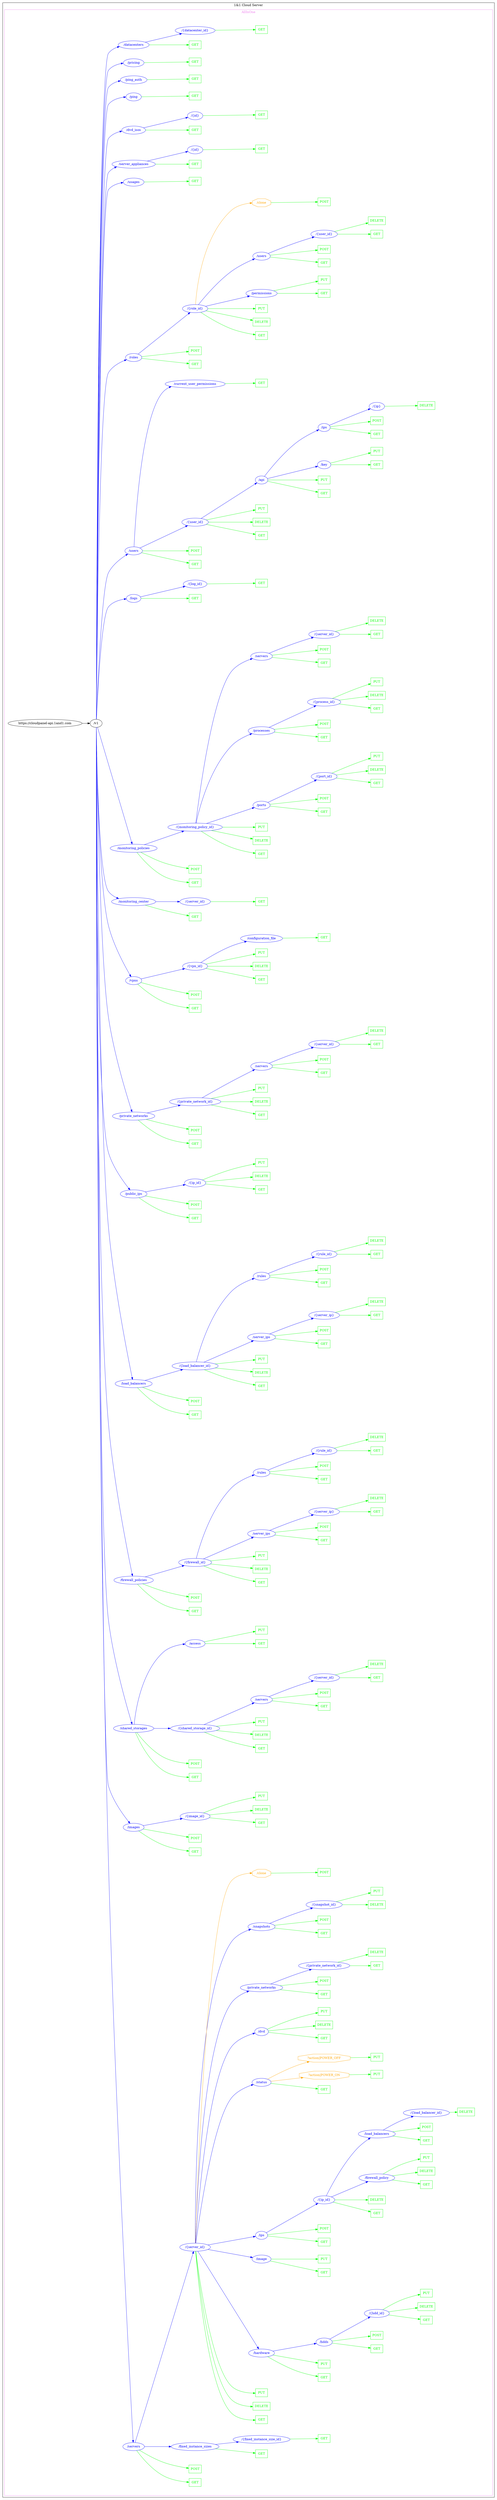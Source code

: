 digraph Cloud_Computing_REST_APIs {
rankdir="LR";
subgraph cluster_0 {
label="1&1 Cloud Server"
color=black
fontcolor=black
subgraph cluster_1 {
label="AllInOne"
color=violet
fontcolor=violet
subgraph cluster_2 {
label=""
color=white
fontcolor=white
node2 [label="https://cloudpanel-api.1and1.com", shape="ellipse", color="black", fontcolor="black"]
node2 -> node3 [color="black", fontcolor="black"]
subgraph cluster_3 {
label=""
color=white
fontcolor=white
node3 [label="/v1", shape="ellipse", color="black", fontcolor="black"]
node3 -> node4 [color="blue", fontcolor="blue"]
subgraph cluster_4 {
label=""
color=white
fontcolor=white
node4 [label="/servers", shape="ellipse", color="blue", fontcolor="blue"]
node4 -> node5 [color="green", fontcolor="green"]
subgraph cluster_5 {
label=""
color=white
fontcolor=white
node5 [label="GET", shape="box", color="green", fontcolor="green"]
}
node4 -> node6 [color="green", fontcolor="green"]
subgraph cluster_6 {
label=""
color=white
fontcolor=white
node6 [label="POST", shape="box", color="green", fontcolor="green"]
}
node4 -> node7 [color="blue", fontcolor="blue"]
subgraph cluster_7 {
label=""
color=white
fontcolor=white
node7 [label="/fixed_instance_sizes", shape="ellipse", color="blue", fontcolor="blue"]
node7 -> node8 [color="green", fontcolor="green"]
subgraph cluster_8 {
label=""
color=white
fontcolor=white
node8 [label="GET", shape="box", color="green", fontcolor="green"]
}
node7 -> node9 [color="blue", fontcolor="blue"]
subgraph cluster_9 {
label=""
color=white
fontcolor=white
node9 [label="/{fixed_instance_size_id}", shape="ellipse", color="blue", fontcolor="blue"]
node9 -> node10 [color="green", fontcolor="green"]
subgraph cluster_10 {
label=""
color=white
fontcolor=white
node10 [label="GET", shape="box", color="green", fontcolor="green"]
}
}
}
node4 -> node11 [color="blue", fontcolor="blue"]
subgraph cluster_11 {
label=""
color=white
fontcolor=white
node11 [label="/{server_id}", shape="ellipse", color="blue", fontcolor="blue"]
node11 -> node12 [color="green", fontcolor="green"]
subgraph cluster_12 {
label=""
color=white
fontcolor=white
node12 [label="GET", shape="box", color="green", fontcolor="green"]
}
node11 -> node13 [color="green", fontcolor="green"]
subgraph cluster_13 {
label=""
color=white
fontcolor=white
node13 [label="DELETE", shape="box", color="green", fontcolor="green"]
}
node11 -> node14 [color="green", fontcolor="green"]
subgraph cluster_14 {
label=""
color=white
fontcolor=white
node14 [label="PUT", shape="box", color="green", fontcolor="green"]
}
node11 -> node15 [color="blue", fontcolor="blue"]
subgraph cluster_15 {
label=""
color=white
fontcolor=white
node15 [label="/hardware", shape="ellipse", color="blue", fontcolor="blue"]
node15 -> node16 [color="green", fontcolor="green"]
subgraph cluster_16 {
label=""
color=white
fontcolor=white
node16 [label="GET", shape="box", color="green", fontcolor="green"]
}
node15 -> node17 [color="green", fontcolor="green"]
subgraph cluster_17 {
label=""
color=white
fontcolor=white
node17 [label="PUT", shape="box", color="green", fontcolor="green"]
}
node15 -> node18 [color="blue", fontcolor="blue"]
subgraph cluster_18 {
label=""
color=white
fontcolor=white
node18 [label="/hdds", shape="ellipse", color="blue", fontcolor="blue"]
node18 -> node19 [color="green", fontcolor="green"]
subgraph cluster_19 {
label=""
color=white
fontcolor=white
node19 [label="GET", shape="box", color="green", fontcolor="green"]
}
node18 -> node20 [color="green", fontcolor="green"]
subgraph cluster_20 {
label=""
color=white
fontcolor=white
node20 [label="POST", shape="box", color="green", fontcolor="green"]
}
node18 -> node21 [color="blue", fontcolor="blue"]
subgraph cluster_21 {
label=""
color=white
fontcolor=white
node21 [label="/{hdd_id}", shape="ellipse", color="blue", fontcolor="blue"]
node21 -> node22 [color="green", fontcolor="green"]
subgraph cluster_22 {
label=""
color=white
fontcolor=white
node22 [label="GET", shape="box", color="green", fontcolor="green"]
}
node21 -> node23 [color="green", fontcolor="green"]
subgraph cluster_23 {
label=""
color=white
fontcolor=white
node23 [label="DELETE", shape="box", color="green", fontcolor="green"]
}
node21 -> node24 [color="green", fontcolor="green"]
subgraph cluster_24 {
label=""
color=white
fontcolor=white
node24 [label="PUT", shape="box", color="green", fontcolor="green"]
}
}
}
}
node11 -> node25 [color="blue", fontcolor="blue"]
subgraph cluster_25 {
label=""
color=white
fontcolor=white
node25 [label="/image", shape="ellipse", color="blue", fontcolor="blue"]
node25 -> node26 [color="green", fontcolor="green"]
subgraph cluster_26 {
label=""
color=white
fontcolor=white
node26 [label="GET", shape="box", color="green", fontcolor="green"]
}
node25 -> node27 [color="green", fontcolor="green"]
subgraph cluster_27 {
label=""
color=white
fontcolor=white
node27 [label="PUT", shape="box", color="green", fontcolor="green"]
}
}
node11 -> node28 [color="blue", fontcolor="blue"]
subgraph cluster_28 {
label=""
color=white
fontcolor=white
node28 [label="/ips", shape="ellipse", color="blue", fontcolor="blue"]
node28 -> node29 [color="green", fontcolor="green"]
subgraph cluster_29 {
label=""
color=white
fontcolor=white
node29 [label="GET", shape="box", color="green", fontcolor="green"]
}
node28 -> node30 [color="green", fontcolor="green"]
subgraph cluster_30 {
label=""
color=white
fontcolor=white
node30 [label="POST", shape="box", color="green", fontcolor="green"]
}
node28 -> node31 [color="blue", fontcolor="blue"]
subgraph cluster_31 {
label=""
color=white
fontcolor=white
node31 [label="/{ip_id}", shape="ellipse", color="blue", fontcolor="blue"]
node31 -> node32 [color="green", fontcolor="green"]
subgraph cluster_32 {
label=""
color=white
fontcolor=white
node32 [label="GET", shape="box", color="green", fontcolor="green"]
}
node31 -> node33 [color="green", fontcolor="green"]
subgraph cluster_33 {
label=""
color=white
fontcolor=white
node33 [label="DELETE", shape="box", color="green", fontcolor="green"]
}
node31 -> node34 [color="blue", fontcolor="blue"]
subgraph cluster_34 {
label=""
color=white
fontcolor=white
node34 [label="/firewall_policy", shape="ellipse", color="blue", fontcolor="blue"]
node34 -> node35 [color="green", fontcolor="green"]
subgraph cluster_35 {
label=""
color=white
fontcolor=white
node35 [label="GET", shape="box", color="green", fontcolor="green"]
}
node34 -> node36 [color="green", fontcolor="green"]
subgraph cluster_36 {
label=""
color=white
fontcolor=white
node36 [label="DELETE", shape="box", color="green", fontcolor="green"]
}
node34 -> node37 [color="green", fontcolor="green"]
subgraph cluster_37 {
label=""
color=white
fontcolor=white
node37 [label="PUT", shape="box", color="green", fontcolor="green"]
}
}
node31 -> node38 [color="blue", fontcolor="blue"]
subgraph cluster_38 {
label=""
color=white
fontcolor=white
node38 [label="/load_balancers", shape="ellipse", color="blue", fontcolor="blue"]
node38 -> node39 [color="green", fontcolor="green"]
subgraph cluster_39 {
label=""
color=white
fontcolor=white
node39 [label="GET", shape="box", color="green", fontcolor="green"]
}
node38 -> node40 [color="green", fontcolor="green"]
subgraph cluster_40 {
label=""
color=white
fontcolor=white
node40 [label="POST", shape="box", color="green", fontcolor="green"]
}
node38 -> node41 [color="blue", fontcolor="blue"]
subgraph cluster_41 {
label=""
color=white
fontcolor=white
node41 [label="/{load_balancer_id}", shape="ellipse", color="blue", fontcolor="blue"]
node41 -> node42 [color="green", fontcolor="green"]
subgraph cluster_42 {
label=""
color=white
fontcolor=white
node42 [label="DELETE", shape="box", color="green", fontcolor="green"]
}
}
}
}
}
node11 -> node43 [color="blue", fontcolor="blue"]
subgraph cluster_43 {
label=""
color=white
fontcolor=white
node43 [label="/status", shape="ellipse", color="blue", fontcolor="blue"]
node43 -> node44 [color="green", fontcolor="green"]
subgraph cluster_44 {
label=""
color=white
fontcolor=white
node44 [label="GET", shape="box", color="green", fontcolor="green"]
}
node43 -> node45 [color="orange", fontcolor="orange"]
subgraph cluster_45 {
label=""
color=white
fontcolor=white
node45 [label="?action|POWER_ON", shape="octagon", color="orange", fontcolor="orange"]
node45 -> node46 [color="green", fontcolor="green"]
subgraph cluster_46 {
label=""
color=white
fontcolor=white
node46 [label="PUT", shape="box", color="green", fontcolor="green"]
}
}
node43 -> node47 [color="orange", fontcolor="orange"]
subgraph cluster_47 {
label=""
color=white
fontcolor=white
node47 [label="?action|POWER_OFF", shape="octagon", color="orange", fontcolor="orange"]
node47 -> node48 [color="green", fontcolor="green"]
subgraph cluster_48 {
label=""
color=white
fontcolor=white
node48 [label="PUT", shape="box", color="green", fontcolor="green"]
}
}
}
node11 -> node49 [color="blue", fontcolor="blue"]
subgraph cluster_49 {
label=""
color=white
fontcolor=white
node49 [label="/dvd", shape="ellipse", color="blue", fontcolor="blue"]
node49 -> node50 [color="green", fontcolor="green"]
subgraph cluster_50 {
label=""
color=white
fontcolor=white
node50 [label="GET", shape="box", color="green", fontcolor="green"]
}
node49 -> node51 [color="green", fontcolor="green"]
subgraph cluster_51 {
label=""
color=white
fontcolor=white
node51 [label="DELETE", shape="box", color="green", fontcolor="green"]
}
node49 -> node52 [color="green", fontcolor="green"]
subgraph cluster_52 {
label=""
color=white
fontcolor=white
node52 [label="PUT", shape="box", color="green", fontcolor="green"]
}
}
node11 -> node53 [color="blue", fontcolor="blue"]
subgraph cluster_53 {
label=""
color=white
fontcolor=white
node53 [label="/private_networks", shape="ellipse", color="blue", fontcolor="blue"]
node53 -> node54 [color="green", fontcolor="green"]
subgraph cluster_54 {
label=""
color=white
fontcolor=white
node54 [label="GET", shape="box", color="green", fontcolor="green"]
}
node53 -> node55 [color="green", fontcolor="green"]
subgraph cluster_55 {
label=""
color=white
fontcolor=white
node55 [label="POST", shape="box", color="green", fontcolor="green"]
}
node53 -> node56 [color="blue", fontcolor="blue"]
subgraph cluster_56 {
label=""
color=white
fontcolor=white
node56 [label="/{private_network_id}", shape="ellipse", color="blue", fontcolor="blue"]
node56 -> node57 [color="green", fontcolor="green"]
subgraph cluster_57 {
label=""
color=white
fontcolor=white
node57 [label="GET", shape="box", color="green", fontcolor="green"]
}
node56 -> node58 [color="green", fontcolor="green"]
subgraph cluster_58 {
label=""
color=white
fontcolor=white
node58 [label="DELETE", shape="box", color="green", fontcolor="green"]
}
}
}
node11 -> node59 [color="blue", fontcolor="blue"]
subgraph cluster_59 {
label=""
color=white
fontcolor=white
node59 [label="/snapshots", shape="ellipse", color="blue", fontcolor="blue"]
node59 -> node60 [color="green", fontcolor="green"]
subgraph cluster_60 {
label=""
color=white
fontcolor=white
node60 [label="GET", shape="box", color="green", fontcolor="green"]
}
node59 -> node61 [color="green", fontcolor="green"]
subgraph cluster_61 {
label=""
color=white
fontcolor=white
node61 [label="POST", shape="box", color="green", fontcolor="green"]
}
node59 -> node62 [color="blue", fontcolor="blue"]
subgraph cluster_62 {
label=""
color=white
fontcolor=white
node62 [label="/{snapshot_id}", shape="ellipse", color="blue", fontcolor="blue"]
node62 -> node63 [color="green", fontcolor="green"]
subgraph cluster_63 {
label=""
color=white
fontcolor=white
node63 [label="DELETE", shape="box", color="green", fontcolor="green"]
}
node62 -> node64 [color="green", fontcolor="green"]
subgraph cluster_64 {
label=""
color=white
fontcolor=white
node64 [label="PUT", shape="box", color="green", fontcolor="green"]
}
}
}
node11 -> node65 [color="orange", fontcolor="orange"]
subgraph cluster_65 {
label=""
color=white
fontcolor=white
node65 [label="/clone", shape="octagon", color="orange", fontcolor="orange"]
node65 -> node66 [color="green", fontcolor="green"]
subgraph cluster_66 {
label=""
color=white
fontcolor=white
node66 [label="POST", shape="box", color="green", fontcolor="green"]
}
}
}
}
node3 -> node67 [color="blue", fontcolor="blue"]
subgraph cluster_67 {
label=""
color=white
fontcolor=white
node67 [label="/images", shape="ellipse", color="blue", fontcolor="blue"]
node67 -> node68 [color="green", fontcolor="green"]
subgraph cluster_68 {
label=""
color=white
fontcolor=white
node68 [label="GET", shape="box", color="green", fontcolor="green"]
}
node67 -> node69 [color="green", fontcolor="green"]
subgraph cluster_69 {
label=""
color=white
fontcolor=white
node69 [label="POST", shape="box", color="green", fontcolor="green"]
}
node67 -> node70 [color="blue", fontcolor="blue"]
subgraph cluster_70 {
label=""
color=white
fontcolor=white
node70 [label="/{image_id}", shape="ellipse", color="blue", fontcolor="blue"]
node70 -> node71 [color="green", fontcolor="green"]
subgraph cluster_71 {
label=""
color=white
fontcolor=white
node71 [label="GET", shape="box", color="green", fontcolor="green"]
}
node70 -> node72 [color="green", fontcolor="green"]
subgraph cluster_72 {
label=""
color=white
fontcolor=white
node72 [label="DELETE", shape="box", color="green", fontcolor="green"]
}
node70 -> node73 [color="green", fontcolor="green"]
subgraph cluster_73 {
label=""
color=white
fontcolor=white
node73 [label="PUT", shape="box", color="green", fontcolor="green"]
}
}
}
node3 -> node74 [color="blue", fontcolor="blue"]
subgraph cluster_74 {
label=""
color=white
fontcolor=white
node74 [label="/shared_storages", shape="ellipse", color="blue", fontcolor="blue"]
node74 -> node75 [color="green", fontcolor="green"]
subgraph cluster_75 {
label=""
color=white
fontcolor=white
node75 [label="GET", shape="box", color="green", fontcolor="green"]
}
node74 -> node76 [color="green", fontcolor="green"]
subgraph cluster_76 {
label=""
color=white
fontcolor=white
node76 [label="POST", shape="box", color="green", fontcolor="green"]
}
node74 -> node77 [color="blue", fontcolor="blue"]
subgraph cluster_77 {
label=""
color=white
fontcolor=white
node77 [label="/{shared_storage_id}", shape="ellipse", color="blue", fontcolor="blue"]
node77 -> node78 [color="green", fontcolor="green"]
subgraph cluster_78 {
label=""
color=white
fontcolor=white
node78 [label="GET", shape="box", color="green", fontcolor="green"]
}
node77 -> node79 [color="green", fontcolor="green"]
subgraph cluster_79 {
label=""
color=white
fontcolor=white
node79 [label="DELETE", shape="box", color="green", fontcolor="green"]
}
node77 -> node80 [color="green", fontcolor="green"]
subgraph cluster_80 {
label=""
color=white
fontcolor=white
node80 [label="PUT", shape="box", color="green", fontcolor="green"]
}
node77 -> node81 [color="blue", fontcolor="blue"]
subgraph cluster_81 {
label=""
color=white
fontcolor=white
node81 [label="/servers", shape="ellipse", color="blue", fontcolor="blue"]
node81 -> node82 [color="green", fontcolor="green"]
subgraph cluster_82 {
label=""
color=white
fontcolor=white
node82 [label="GET", shape="box", color="green", fontcolor="green"]
}
node81 -> node83 [color="green", fontcolor="green"]
subgraph cluster_83 {
label=""
color=white
fontcolor=white
node83 [label="POST", shape="box", color="green", fontcolor="green"]
}
node81 -> node84 [color="blue", fontcolor="blue"]
subgraph cluster_84 {
label=""
color=white
fontcolor=white
node84 [label="/{server_id}", shape="ellipse", color="blue", fontcolor="blue"]
node84 -> node85 [color="green", fontcolor="green"]
subgraph cluster_85 {
label=""
color=white
fontcolor=white
node85 [label="GET", shape="box", color="green", fontcolor="green"]
}
node84 -> node86 [color="green", fontcolor="green"]
subgraph cluster_86 {
label=""
color=white
fontcolor=white
node86 [label="DELETE", shape="box", color="green", fontcolor="green"]
}
}
}
}
node74 -> node87 [color="blue", fontcolor="blue"]
subgraph cluster_87 {
label=""
color=white
fontcolor=white
node87 [label="/access", shape="ellipse", color="blue", fontcolor="blue"]
node87 -> node88 [color="green", fontcolor="green"]
subgraph cluster_88 {
label=""
color=white
fontcolor=white
node88 [label="GET", shape="box", color="green", fontcolor="green"]
}
node87 -> node89 [color="green", fontcolor="green"]
subgraph cluster_89 {
label=""
color=white
fontcolor=white
node89 [label="PUT", shape="box", color="green", fontcolor="green"]
}
}
}
node3 -> node90 [color="blue", fontcolor="blue"]
subgraph cluster_90 {
label=""
color=white
fontcolor=white
node90 [label="/firewall_policies", shape="ellipse", color="blue", fontcolor="blue"]
node90 -> node91 [color="green", fontcolor="green"]
subgraph cluster_91 {
label=""
color=white
fontcolor=white
node91 [label="GET", shape="box", color="green", fontcolor="green"]
}
node90 -> node92 [color="green", fontcolor="green"]
subgraph cluster_92 {
label=""
color=white
fontcolor=white
node92 [label="POST", shape="box", color="green", fontcolor="green"]
}
node90 -> node93 [color="blue", fontcolor="blue"]
subgraph cluster_93 {
label=""
color=white
fontcolor=white
node93 [label="/{firewall_id}", shape="ellipse", color="blue", fontcolor="blue"]
node93 -> node94 [color="green", fontcolor="green"]
subgraph cluster_94 {
label=""
color=white
fontcolor=white
node94 [label="GET", shape="box", color="green", fontcolor="green"]
}
node93 -> node95 [color="green", fontcolor="green"]
subgraph cluster_95 {
label=""
color=white
fontcolor=white
node95 [label="DELETE", shape="box", color="green", fontcolor="green"]
}
node93 -> node96 [color="green", fontcolor="green"]
subgraph cluster_96 {
label=""
color=white
fontcolor=white
node96 [label="PUT", shape="box", color="green", fontcolor="green"]
}
node93 -> node97 [color="blue", fontcolor="blue"]
subgraph cluster_97 {
label=""
color=white
fontcolor=white
node97 [label="/server_ips", shape="ellipse", color="blue", fontcolor="blue"]
node97 -> node98 [color="green", fontcolor="green"]
subgraph cluster_98 {
label=""
color=white
fontcolor=white
node98 [label="GET", shape="box", color="green", fontcolor="green"]
}
node97 -> node99 [color="green", fontcolor="green"]
subgraph cluster_99 {
label=""
color=white
fontcolor=white
node99 [label="POST", shape="box", color="green", fontcolor="green"]
}
node97 -> node100 [color="blue", fontcolor="blue"]
subgraph cluster_100 {
label=""
color=white
fontcolor=white
node100 [label="/{server_ip}", shape="ellipse", color="blue", fontcolor="blue"]
node100 -> node101 [color="green", fontcolor="green"]
subgraph cluster_101 {
label=""
color=white
fontcolor=white
node101 [label="GET", shape="box", color="green", fontcolor="green"]
}
node100 -> node102 [color="green", fontcolor="green"]
subgraph cluster_102 {
label=""
color=white
fontcolor=white
node102 [label="DELETE", shape="box", color="green", fontcolor="green"]
}
}
}
node93 -> node103 [color="blue", fontcolor="blue"]
subgraph cluster_103 {
label=""
color=white
fontcolor=white
node103 [label="/rules", shape="ellipse", color="blue", fontcolor="blue"]
node103 -> node104 [color="green", fontcolor="green"]
subgraph cluster_104 {
label=""
color=white
fontcolor=white
node104 [label="GET", shape="box", color="green", fontcolor="green"]
}
node103 -> node105 [color="green", fontcolor="green"]
subgraph cluster_105 {
label=""
color=white
fontcolor=white
node105 [label="POST", shape="box", color="green", fontcolor="green"]
}
node103 -> node106 [color="blue", fontcolor="blue"]
subgraph cluster_106 {
label=""
color=white
fontcolor=white
node106 [label="/{rule_id}", shape="ellipse", color="blue", fontcolor="blue"]
node106 -> node107 [color="green", fontcolor="green"]
subgraph cluster_107 {
label=""
color=white
fontcolor=white
node107 [label="GET", shape="box", color="green", fontcolor="green"]
}
node106 -> node108 [color="green", fontcolor="green"]
subgraph cluster_108 {
label=""
color=white
fontcolor=white
node108 [label="DELETE", shape="box", color="green", fontcolor="green"]
}
}
}
}
}
node3 -> node109 [color="blue", fontcolor="blue"]
subgraph cluster_109 {
label=""
color=white
fontcolor=white
node109 [label="/load_balancers", shape="ellipse", color="blue", fontcolor="blue"]
node109 -> node110 [color="green", fontcolor="green"]
subgraph cluster_110 {
label=""
color=white
fontcolor=white
node110 [label="GET", shape="box", color="green", fontcolor="green"]
}
node109 -> node111 [color="green", fontcolor="green"]
subgraph cluster_111 {
label=""
color=white
fontcolor=white
node111 [label="POST", shape="box", color="green", fontcolor="green"]
}
node109 -> node112 [color="blue", fontcolor="blue"]
subgraph cluster_112 {
label=""
color=white
fontcolor=white
node112 [label="/{load_balancer_id}", shape="ellipse", color="blue", fontcolor="blue"]
node112 -> node113 [color="green", fontcolor="green"]
subgraph cluster_113 {
label=""
color=white
fontcolor=white
node113 [label="GET", shape="box", color="green", fontcolor="green"]
}
node112 -> node114 [color="green", fontcolor="green"]
subgraph cluster_114 {
label=""
color=white
fontcolor=white
node114 [label="DELETE", shape="box", color="green", fontcolor="green"]
}
node112 -> node115 [color="green", fontcolor="green"]
subgraph cluster_115 {
label=""
color=white
fontcolor=white
node115 [label="PUT", shape="box", color="green", fontcolor="green"]
}
node112 -> node116 [color="blue", fontcolor="blue"]
subgraph cluster_116 {
label=""
color=white
fontcolor=white
node116 [label="/server_ips", shape="ellipse", color="blue", fontcolor="blue"]
node116 -> node117 [color="green", fontcolor="green"]
subgraph cluster_117 {
label=""
color=white
fontcolor=white
node117 [label="GET", shape="box", color="green", fontcolor="green"]
}
node116 -> node118 [color="green", fontcolor="green"]
subgraph cluster_118 {
label=""
color=white
fontcolor=white
node118 [label="POST", shape="box", color="green", fontcolor="green"]
}
node116 -> node119 [color="blue", fontcolor="blue"]
subgraph cluster_119 {
label=""
color=white
fontcolor=white
node119 [label="/{server_ip}", shape="ellipse", color="blue", fontcolor="blue"]
node119 -> node120 [color="green", fontcolor="green"]
subgraph cluster_120 {
label=""
color=white
fontcolor=white
node120 [label="GET", shape="box", color="green", fontcolor="green"]
}
node119 -> node121 [color="green", fontcolor="green"]
subgraph cluster_121 {
label=""
color=white
fontcolor=white
node121 [label="DELETE", shape="box", color="green", fontcolor="green"]
}
}
}
node112 -> node122 [color="blue", fontcolor="blue"]
subgraph cluster_122 {
label=""
color=white
fontcolor=white
node122 [label="/rules", shape="ellipse", color="blue", fontcolor="blue"]
node122 -> node123 [color="green", fontcolor="green"]
subgraph cluster_123 {
label=""
color=white
fontcolor=white
node123 [label="GET", shape="box", color="green", fontcolor="green"]
}
node122 -> node124 [color="green", fontcolor="green"]
subgraph cluster_124 {
label=""
color=white
fontcolor=white
node124 [label="POST", shape="box", color="green", fontcolor="green"]
}
node122 -> node125 [color="blue", fontcolor="blue"]
subgraph cluster_125 {
label=""
color=white
fontcolor=white
node125 [label="/{rule_id}", shape="ellipse", color="blue", fontcolor="blue"]
node125 -> node126 [color="green", fontcolor="green"]
subgraph cluster_126 {
label=""
color=white
fontcolor=white
node126 [label="GET", shape="box", color="green", fontcolor="green"]
}
node125 -> node127 [color="green", fontcolor="green"]
subgraph cluster_127 {
label=""
color=white
fontcolor=white
node127 [label="DELETE", shape="box", color="green", fontcolor="green"]
}
}
}
}
}
node3 -> node128 [color="blue", fontcolor="blue"]
subgraph cluster_128 {
label=""
color=white
fontcolor=white
node128 [label="/public_ips", shape="ellipse", color="blue", fontcolor="blue"]
node128 -> node129 [color="green", fontcolor="green"]
subgraph cluster_129 {
label=""
color=white
fontcolor=white
node129 [label="GET", shape="box", color="green", fontcolor="green"]
}
node128 -> node130 [color="green", fontcolor="green"]
subgraph cluster_130 {
label=""
color=white
fontcolor=white
node130 [label="POST", shape="box", color="green", fontcolor="green"]
}
node128 -> node131 [color="blue", fontcolor="blue"]
subgraph cluster_131 {
label=""
color=white
fontcolor=white
node131 [label="/{ip_id}", shape="ellipse", color="blue", fontcolor="blue"]
node131 -> node132 [color="green", fontcolor="green"]
subgraph cluster_132 {
label=""
color=white
fontcolor=white
node132 [label="GET", shape="box", color="green", fontcolor="green"]
}
node131 -> node133 [color="green", fontcolor="green"]
subgraph cluster_133 {
label=""
color=white
fontcolor=white
node133 [label="DELETE", shape="box", color="green", fontcolor="green"]
}
node131 -> node134 [color="green", fontcolor="green"]
subgraph cluster_134 {
label=""
color=white
fontcolor=white
node134 [label="PUT", shape="box", color="green", fontcolor="green"]
}
}
}
node3 -> node135 [color="blue", fontcolor="blue"]
subgraph cluster_135 {
label=""
color=white
fontcolor=white
node135 [label="/private_networks", shape="ellipse", color="blue", fontcolor="blue"]
node135 -> node136 [color="green", fontcolor="green"]
subgraph cluster_136 {
label=""
color=white
fontcolor=white
node136 [label="GET", shape="box", color="green", fontcolor="green"]
}
node135 -> node137 [color="green", fontcolor="green"]
subgraph cluster_137 {
label=""
color=white
fontcolor=white
node137 [label="POST", shape="box", color="green", fontcolor="green"]
}
node135 -> node138 [color="blue", fontcolor="blue"]
subgraph cluster_138 {
label=""
color=white
fontcolor=white
node138 [label="/{private_network_id}", shape="ellipse", color="blue", fontcolor="blue"]
node138 -> node139 [color="green", fontcolor="green"]
subgraph cluster_139 {
label=""
color=white
fontcolor=white
node139 [label="GET", shape="box", color="green", fontcolor="green"]
}
node138 -> node140 [color="green", fontcolor="green"]
subgraph cluster_140 {
label=""
color=white
fontcolor=white
node140 [label="DELETE", shape="box", color="green", fontcolor="green"]
}
node138 -> node141 [color="green", fontcolor="green"]
subgraph cluster_141 {
label=""
color=white
fontcolor=white
node141 [label="PUT", shape="box", color="green", fontcolor="green"]
}
node138 -> node142 [color="blue", fontcolor="blue"]
subgraph cluster_142 {
label=""
color=white
fontcolor=white
node142 [label="/servers", shape="ellipse", color="blue", fontcolor="blue"]
node142 -> node143 [color="green", fontcolor="green"]
subgraph cluster_143 {
label=""
color=white
fontcolor=white
node143 [label="GET", shape="box", color="green", fontcolor="green"]
}
node142 -> node144 [color="green", fontcolor="green"]
subgraph cluster_144 {
label=""
color=white
fontcolor=white
node144 [label="POST", shape="box", color="green", fontcolor="green"]
}
node142 -> node145 [color="blue", fontcolor="blue"]
subgraph cluster_145 {
label=""
color=white
fontcolor=white
node145 [label="/{server_id}", shape="ellipse", color="blue", fontcolor="blue"]
node145 -> node146 [color="green", fontcolor="green"]
subgraph cluster_146 {
label=""
color=white
fontcolor=white
node146 [label="GET", shape="box", color="green", fontcolor="green"]
}
node145 -> node147 [color="green", fontcolor="green"]
subgraph cluster_147 {
label=""
color=white
fontcolor=white
node147 [label="DELETE", shape="box", color="green", fontcolor="green"]
}
}
}
}
}
node3 -> node148 [color="blue", fontcolor="blue"]
subgraph cluster_148 {
label=""
color=white
fontcolor=white
node148 [label="/vpns", shape="ellipse", color="blue", fontcolor="blue"]
node148 -> node149 [color="green", fontcolor="green"]
subgraph cluster_149 {
label=""
color=white
fontcolor=white
node149 [label="GET", shape="box", color="green", fontcolor="green"]
}
node148 -> node150 [color="green", fontcolor="green"]
subgraph cluster_150 {
label=""
color=white
fontcolor=white
node150 [label="POST", shape="box", color="green", fontcolor="green"]
}
node148 -> node151 [color="blue", fontcolor="blue"]
subgraph cluster_151 {
label=""
color=white
fontcolor=white
node151 [label="/{vpn_id}", shape="ellipse", color="blue", fontcolor="blue"]
node151 -> node152 [color="green", fontcolor="green"]
subgraph cluster_152 {
label=""
color=white
fontcolor=white
node152 [label="GET", shape="box", color="green", fontcolor="green"]
}
node151 -> node153 [color="green", fontcolor="green"]
subgraph cluster_153 {
label=""
color=white
fontcolor=white
node153 [label="DELETE", shape="box", color="green", fontcolor="green"]
}
node151 -> node154 [color="green", fontcolor="green"]
subgraph cluster_154 {
label=""
color=white
fontcolor=white
node154 [label="PUT", shape="box", color="green", fontcolor="green"]
}
node151 -> node155 [color="blue", fontcolor="blue"]
subgraph cluster_155 {
label=""
color=white
fontcolor=white
node155 [label="/configuration_file", shape="ellipse", color="blue", fontcolor="blue"]
node155 -> node156 [color="green", fontcolor="green"]
subgraph cluster_156 {
label=""
color=white
fontcolor=white
node156 [label="GET", shape="box", color="green", fontcolor="green"]
}
}
}
}
node3 -> node157 [color="blue", fontcolor="blue"]
subgraph cluster_157 {
label=""
color=white
fontcolor=white
node157 [label="/monitoring_center", shape="ellipse", color="blue", fontcolor="blue"]
node157 -> node158 [color="green", fontcolor="green"]
subgraph cluster_158 {
label=""
color=white
fontcolor=white
node158 [label="GET", shape="box", color="green", fontcolor="green"]
}
node157 -> node159 [color="blue", fontcolor="blue"]
subgraph cluster_159 {
label=""
color=white
fontcolor=white
node159 [label="/{server_id}", shape="ellipse", color="blue", fontcolor="blue"]
node159 -> node160 [color="green", fontcolor="green"]
subgraph cluster_160 {
label=""
color=white
fontcolor=white
node160 [label="GET", shape="box", color="green", fontcolor="green"]
}
}
}
node3 -> node161 [color="blue", fontcolor="blue"]
subgraph cluster_161 {
label=""
color=white
fontcolor=white
node161 [label="/monitoring_policies", shape="ellipse", color="blue", fontcolor="blue"]
node161 -> node162 [color="green", fontcolor="green"]
subgraph cluster_162 {
label=""
color=white
fontcolor=white
node162 [label="GET", shape="box", color="green", fontcolor="green"]
}
node161 -> node163 [color="green", fontcolor="green"]
subgraph cluster_163 {
label=""
color=white
fontcolor=white
node163 [label="POST", shape="box", color="green", fontcolor="green"]
}
node161 -> node164 [color="blue", fontcolor="blue"]
subgraph cluster_164 {
label=""
color=white
fontcolor=white
node164 [label="/{monitoring_policy_id}", shape="ellipse", color="blue", fontcolor="blue"]
node164 -> node165 [color="green", fontcolor="green"]
subgraph cluster_165 {
label=""
color=white
fontcolor=white
node165 [label="GET", shape="box", color="green", fontcolor="green"]
}
node164 -> node166 [color="green", fontcolor="green"]
subgraph cluster_166 {
label=""
color=white
fontcolor=white
node166 [label="DELETE", shape="box", color="green", fontcolor="green"]
}
node164 -> node167 [color="green", fontcolor="green"]
subgraph cluster_167 {
label=""
color=white
fontcolor=white
node167 [label="PUT", shape="box", color="green", fontcolor="green"]
}
node164 -> node168 [color="blue", fontcolor="blue"]
subgraph cluster_168 {
label=""
color=white
fontcolor=white
node168 [label="/ports", shape="ellipse", color="blue", fontcolor="blue"]
node168 -> node169 [color="green", fontcolor="green"]
subgraph cluster_169 {
label=""
color=white
fontcolor=white
node169 [label="GET", shape="box", color="green", fontcolor="green"]
}
node168 -> node170 [color="green", fontcolor="green"]
subgraph cluster_170 {
label=""
color=white
fontcolor=white
node170 [label="POST", shape="box", color="green", fontcolor="green"]
}
node168 -> node171 [color="blue", fontcolor="blue"]
subgraph cluster_171 {
label=""
color=white
fontcolor=white
node171 [label="/{port_id}", shape="ellipse", color="blue", fontcolor="blue"]
node171 -> node172 [color="green", fontcolor="green"]
subgraph cluster_172 {
label=""
color=white
fontcolor=white
node172 [label="GET", shape="box", color="green", fontcolor="green"]
}
node171 -> node173 [color="green", fontcolor="green"]
subgraph cluster_173 {
label=""
color=white
fontcolor=white
node173 [label="DELETE", shape="box", color="green", fontcolor="green"]
}
node171 -> node174 [color="green", fontcolor="green"]
subgraph cluster_174 {
label=""
color=white
fontcolor=white
node174 [label="PUT", shape="box", color="green", fontcolor="green"]
}
}
}
node164 -> node175 [color="blue", fontcolor="blue"]
subgraph cluster_175 {
label=""
color=white
fontcolor=white
node175 [label="/processes", shape="ellipse", color="blue", fontcolor="blue"]
node175 -> node176 [color="green", fontcolor="green"]
subgraph cluster_176 {
label=""
color=white
fontcolor=white
node176 [label="GET", shape="box", color="green", fontcolor="green"]
}
node175 -> node177 [color="green", fontcolor="green"]
subgraph cluster_177 {
label=""
color=white
fontcolor=white
node177 [label="POST", shape="box", color="green", fontcolor="green"]
}
node175 -> node178 [color="blue", fontcolor="blue"]
subgraph cluster_178 {
label=""
color=white
fontcolor=white
node178 [label="/{process_id}", shape="ellipse", color="blue", fontcolor="blue"]
node178 -> node179 [color="green", fontcolor="green"]
subgraph cluster_179 {
label=""
color=white
fontcolor=white
node179 [label="GET", shape="box", color="green", fontcolor="green"]
}
node178 -> node180 [color="green", fontcolor="green"]
subgraph cluster_180 {
label=""
color=white
fontcolor=white
node180 [label="DELETE", shape="box", color="green", fontcolor="green"]
}
node178 -> node181 [color="green", fontcolor="green"]
subgraph cluster_181 {
label=""
color=white
fontcolor=white
node181 [label="PUT", shape="box", color="green", fontcolor="green"]
}
}
}
node164 -> node182 [color="blue", fontcolor="blue"]
subgraph cluster_182 {
label=""
color=white
fontcolor=white
node182 [label="/servers", shape="ellipse", color="blue", fontcolor="blue"]
node182 -> node183 [color="green", fontcolor="green"]
subgraph cluster_183 {
label=""
color=white
fontcolor=white
node183 [label="GET", shape="box", color="green", fontcolor="green"]
}
node182 -> node184 [color="green", fontcolor="green"]
subgraph cluster_184 {
label=""
color=white
fontcolor=white
node184 [label="POST", shape="box", color="green", fontcolor="green"]
}
node182 -> node185 [color="blue", fontcolor="blue"]
subgraph cluster_185 {
label=""
color=white
fontcolor=white
node185 [label="/{server_id}", shape="ellipse", color="blue", fontcolor="blue"]
node185 -> node186 [color="green", fontcolor="green"]
subgraph cluster_186 {
label=""
color=white
fontcolor=white
node186 [label="GET", shape="box", color="green", fontcolor="green"]
}
node185 -> node187 [color="green", fontcolor="green"]
subgraph cluster_187 {
label=""
color=white
fontcolor=white
node187 [label="DELETE", shape="box", color="green", fontcolor="green"]
}
}
}
}
}
node3 -> node188 [color="blue", fontcolor="blue"]
subgraph cluster_188 {
label=""
color=white
fontcolor=white
node188 [label="/logs", shape="ellipse", color="blue", fontcolor="blue"]
node188 -> node189 [color="green", fontcolor="green"]
subgraph cluster_189 {
label=""
color=white
fontcolor=white
node189 [label="GET", shape="box", color="green", fontcolor="green"]
}
node188 -> node190 [color="blue", fontcolor="blue"]
subgraph cluster_190 {
label=""
color=white
fontcolor=white
node190 [label="/{log_id}", shape="ellipse", color="blue", fontcolor="blue"]
node190 -> node191 [color="green", fontcolor="green"]
subgraph cluster_191 {
label=""
color=white
fontcolor=white
node191 [label="GET", shape="box", color="green", fontcolor="green"]
}
}
}
node3 -> node192 [color="blue", fontcolor="blue"]
subgraph cluster_192 {
label=""
color=white
fontcolor=white
node192 [label="/users", shape="ellipse", color="blue", fontcolor="blue"]
node192 -> node193 [color="green", fontcolor="green"]
subgraph cluster_193 {
label=""
color=white
fontcolor=white
node193 [label="GET", shape="box", color="green", fontcolor="green"]
}
node192 -> node194 [color="green", fontcolor="green"]
subgraph cluster_194 {
label=""
color=white
fontcolor=white
node194 [label="POST", shape="box", color="green", fontcolor="green"]
}
node192 -> node195 [color="blue", fontcolor="blue"]
subgraph cluster_195 {
label=""
color=white
fontcolor=white
node195 [label="/{user_id}", shape="ellipse", color="blue", fontcolor="blue"]
node195 -> node196 [color="green", fontcolor="green"]
subgraph cluster_196 {
label=""
color=white
fontcolor=white
node196 [label="GET", shape="box", color="green", fontcolor="green"]
}
node195 -> node197 [color="green", fontcolor="green"]
subgraph cluster_197 {
label=""
color=white
fontcolor=white
node197 [label="DELETE", shape="box", color="green", fontcolor="green"]
}
node195 -> node198 [color="green", fontcolor="green"]
subgraph cluster_198 {
label=""
color=white
fontcolor=white
node198 [label="PUT", shape="box", color="green", fontcolor="green"]
}
node195 -> node199 [color="blue", fontcolor="blue"]
subgraph cluster_199 {
label=""
color=white
fontcolor=white
node199 [label="/api", shape="ellipse", color="blue", fontcolor="blue"]
node199 -> node200 [color="green", fontcolor="green"]
subgraph cluster_200 {
label=""
color=white
fontcolor=white
node200 [label="GET", shape="box", color="green", fontcolor="green"]
}
node199 -> node201 [color="green", fontcolor="green"]
subgraph cluster_201 {
label=""
color=white
fontcolor=white
node201 [label="PUT", shape="box", color="green", fontcolor="green"]
}
node199 -> node202 [color="blue", fontcolor="blue"]
subgraph cluster_202 {
label=""
color=white
fontcolor=white
node202 [label="/key", shape="ellipse", color="blue", fontcolor="blue"]
node202 -> node203 [color="green", fontcolor="green"]
subgraph cluster_203 {
label=""
color=white
fontcolor=white
node203 [label="GET", shape="box", color="green", fontcolor="green"]
}
node202 -> node204 [color="green", fontcolor="green"]
subgraph cluster_204 {
label=""
color=white
fontcolor=white
node204 [label="PUT", shape="box", color="green", fontcolor="green"]
}
}
node199 -> node205 [color="blue", fontcolor="blue"]
subgraph cluster_205 {
label=""
color=white
fontcolor=white
node205 [label="/ips", shape="ellipse", color="blue", fontcolor="blue"]
node205 -> node206 [color="green", fontcolor="green"]
subgraph cluster_206 {
label=""
color=white
fontcolor=white
node206 [label="GET", shape="box", color="green", fontcolor="green"]
}
node205 -> node207 [color="green", fontcolor="green"]
subgraph cluster_207 {
label=""
color=white
fontcolor=white
node207 [label="POST", shape="box", color="green", fontcolor="green"]
}
node205 -> node208 [color="blue", fontcolor="blue"]
subgraph cluster_208 {
label=""
color=white
fontcolor=white
node208 [label="/{ip}", shape="ellipse", color="blue", fontcolor="blue"]
node208 -> node209 [color="green", fontcolor="green"]
subgraph cluster_209 {
label=""
color=white
fontcolor=white
node209 [label="DELETE", shape="box", color="green", fontcolor="green"]
}
}
}
}
}
node192 -> node210 [color="blue", fontcolor="blue"]
subgraph cluster_210 {
label=""
color=white
fontcolor=white
node210 [label="/current_user_permissions", shape="ellipse", color="blue", fontcolor="blue"]
node210 -> node211 [color="green", fontcolor="green"]
subgraph cluster_211 {
label=""
color=white
fontcolor=white
node211 [label="GET", shape="box", color="green", fontcolor="green"]
}
}
}
node3 -> node212 [color="blue", fontcolor="blue"]
subgraph cluster_212 {
label=""
color=white
fontcolor=white
node212 [label="/roles", shape="ellipse", color="blue", fontcolor="blue"]
node212 -> node213 [color="green", fontcolor="green"]
subgraph cluster_213 {
label=""
color=white
fontcolor=white
node213 [label="GET", shape="box", color="green", fontcolor="green"]
}
node212 -> node214 [color="green", fontcolor="green"]
subgraph cluster_214 {
label=""
color=white
fontcolor=white
node214 [label="POST", shape="box", color="green", fontcolor="green"]
}
node212 -> node215 [color="blue", fontcolor="blue"]
subgraph cluster_215 {
label=""
color=white
fontcolor=white
node215 [label="/{role_id}", shape="ellipse", color="blue", fontcolor="blue"]
node215 -> node216 [color="green", fontcolor="green"]
subgraph cluster_216 {
label=""
color=white
fontcolor=white
node216 [label="GET", shape="box", color="green", fontcolor="green"]
}
node215 -> node217 [color="green", fontcolor="green"]
subgraph cluster_217 {
label=""
color=white
fontcolor=white
node217 [label="DELETE", shape="box", color="green", fontcolor="green"]
}
node215 -> node218 [color="green", fontcolor="green"]
subgraph cluster_218 {
label=""
color=white
fontcolor=white
node218 [label="PUT", shape="box", color="green", fontcolor="green"]
}
node215 -> node219 [color="blue", fontcolor="blue"]
subgraph cluster_219 {
label=""
color=white
fontcolor=white
node219 [label="/permissions", shape="ellipse", color="blue", fontcolor="blue"]
node219 -> node220 [color="green", fontcolor="green"]
subgraph cluster_220 {
label=""
color=white
fontcolor=white
node220 [label="GET", shape="box", color="green", fontcolor="green"]
}
node219 -> node221 [color="green", fontcolor="green"]
subgraph cluster_221 {
label=""
color=white
fontcolor=white
node221 [label="PUT", shape="box", color="green", fontcolor="green"]
}
}
node215 -> node222 [color="blue", fontcolor="blue"]
subgraph cluster_222 {
label=""
color=white
fontcolor=white
node222 [label="/users", shape="ellipse", color="blue", fontcolor="blue"]
node222 -> node223 [color="green", fontcolor="green"]
subgraph cluster_223 {
label=""
color=white
fontcolor=white
node223 [label="GET", shape="box", color="green", fontcolor="green"]
}
node222 -> node224 [color="green", fontcolor="green"]
subgraph cluster_224 {
label=""
color=white
fontcolor=white
node224 [label="POST", shape="box", color="green", fontcolor="green"]
}
node222 -> node225 [color="blue", fontcolor="blue"]
subgraph cluster_225 {
label=""
color=white
fontcolor=white
node225 [label="/{user_id}", shape="ellipse", color="blue", fontcolor="blue"]
node225 -> node226 [color="green", fontcolor="green"]
subgraph cluster_226 {
label=""
color=white
fontcolor=white
node226 [label="GET", shape="box", color="green", fontcolor="green"]
}
node225 -> node227 [color="green", fontcolor="green"]
subgraph cluster_227 {
label=""
color=white
fontcolor=white
node227 [label="DELETE", shape="box", color="green", fontcolor="green"]
}
}
}
node215 -> node228 [color="orange", fontcolor="orange"]
subgraph cluster_228 {
label=""
color=white
fontcolor=white
node228 [label="/clone", shape="octagon", color="orange", fontcolor="orange"]
node228 -> node229 [color="green", fontcolor="green"]
subgraph cluster_229 {
label=""
color=white
fontcolor=white
node229 [label="POST", shape="box", color="green", fontcolor="green"]
}
}
}
}
node3 -> node230 [color="blue", fontcolor="blue"]
subgraph cluster_230 {
label=""
color=white
fontcolor=white
node230 [label="/usages", shape="ellipse", color="blue", fontcolor="blue"]
node230 -> node231 [color="green", fontcolor="green"]
subgraph cluster_231 {
label=""
color=white
fontcolor=white
node231 [label="GET", shape="box", color="green", fontcolor="green"]
}
}
node3 -> node232 [color="blue", fontcolor="blue"]
subgraph cluster_232 {
label=""
color=white
fontcolor=white
node232 [label="/server_appliances", shape="ellipse", color="blue", fontcolor="blue"]
node232 -> node233 [color="green", fontcolor="green"]
subgraph cluster_233 {
label=""
color=white
fontcolor=white
node233 [label="GET", shape="box", color="green", fontcolor="green"]
}
node232 -> node234 [color="blue", fontcolor="blue"]
subgraph cluster_234 {
label=""
color=white
fontcolor=white
node234 [label="/{id}", shape="ellipse", color="blue", fontcolor="blue"]
node234 -> node235 [color="green", fontcolor="green"]
subgraph cluster_235 {
label=""
color=white
fontcolor=white
node235 [label="GET", shape="box", color="green", fontcolor="green"]
}
}
}
node3 -> node236 [color="blue", fontcolor="blue"]
subgraph cluster_236 {
label=""
color=white
fontcolor=white
node236 [label="/dvd_isos", shape="ellipse", color="blue", fontcolor="blue"]
node236 -> node237 [color="green", fontcolor="green"]
subgraph cluster_237 {
label=""
color=white
fontcolor=white
node237 [label="GET", shape="box", color="green", fontcolor="green"]
}
node236 -> node238 [color="blue", fontcolor="blue"]
subgraph cluster_238 {
label=""
color=white
fontcolor=white
node238 [label="/{id}", shape="ellipse", color="blue", fontcolor="blue"]
node238 -> node239 [color="green", fontcolor="green"]
subgraph cluster_239 {
label=""
color=white
fontcolor=white
node239 [label="GET", shape="box", color="green", fontcolor="green"]
}
}
}
node3 -> node240 [color="blue", fontcolor="blue"]
subgraph cluster_240 {
label=""
color=white
fontcolor=white
node240 [label="/ping", shape="ellipse", color="blue", fontcolor="blue"]
node240 -> node241 [color="green", fontcolor="green"]
subgraph cluster_241 {
label=""
color=white
fontcolor=white
node241 [label="GET", shape="box", color="green", fontcolor="green"]
}
}
node3 -> node242 [color="blue", fontcolor="blue"]
subgraph cluster_242 {
label=""
color=white
fontcolor=white
node242 [label="/ping_auth", shape="ellipse", color="blue", fontcolor="blue"]
node242 -> node243 [color="green", fontcolor="green"]
subgraph cluster_243 {
label=""
color=white
fontcolor=white
node243 [label="GET", shape="box", color="green", fontcolor="green"]
}
}
node3 -> node244 [color="blue", fontcolor="blue"]
subgraph cluster_244 {
label=""
color=white
fontcolor=white
node244 [label="/pricing", shape="ellipse", color="blue", fontcolor="blue"]
node244 -> node245 [color="green", fontcolor="green"]
subgraph cluster_245 {
label=""
color=white
fontcolor=white
node245 [label="GET", shape="box", color="green", fontcolor="green"]
}
}
node3 -> node246 [color="blue", fontcolor="blue"]
subgraph cluster_246 {
label=""
color=white
fontcolor=white
node246 [label="/datacenters", shape="ellipse", color="blue", fontcolor="blue"]
node246 -> node247 [color="green", fontcolor="green"]
subgraph cluster_247 {
label=""
color=white
fontcolor=white
node247 [label="GET", shape="box", color="green", fontcolor="green"]
}
node246 -> node248 [color="blue", fontcolor="blue"]
subgraph cluster_248 {
label=""
color=white
fontcolor=white
node248 [label="/{datacenter_id}", shape="ellipse", color="blue", fontcolor="blue"]
node248 -> node249 [color="green", fontcolor="green"]
subgraph cluster_249 {
label=""
color=white
fontcolor=white
node249 [label="GET", shape="box", color="green", fontcolor="green"]
}
}
}
}
}
}
}
}
